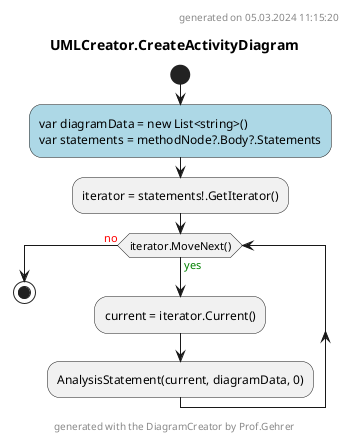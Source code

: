 @startuml UMLCreator.CreateActivityDiagram
header
generated on 05.03.2024 11:15:20
end header
title UMLCreator.CreateActivityDiagram
start
#LightBlue:var diagramData = new List<string>()
var statements = methodNode?.Body?.Statements;
:iterator = statements!.GetIterator();
while (iterator.MoveNext()) is (<color:green>yes)
:current = iterator.Current();
      :AnalysisStatement(current, diagramData, 0);
endwhile (<color:red>no)
footer
generated with the DiagramCreator by Prof.Gehrer
end footer
stop
@enduml
